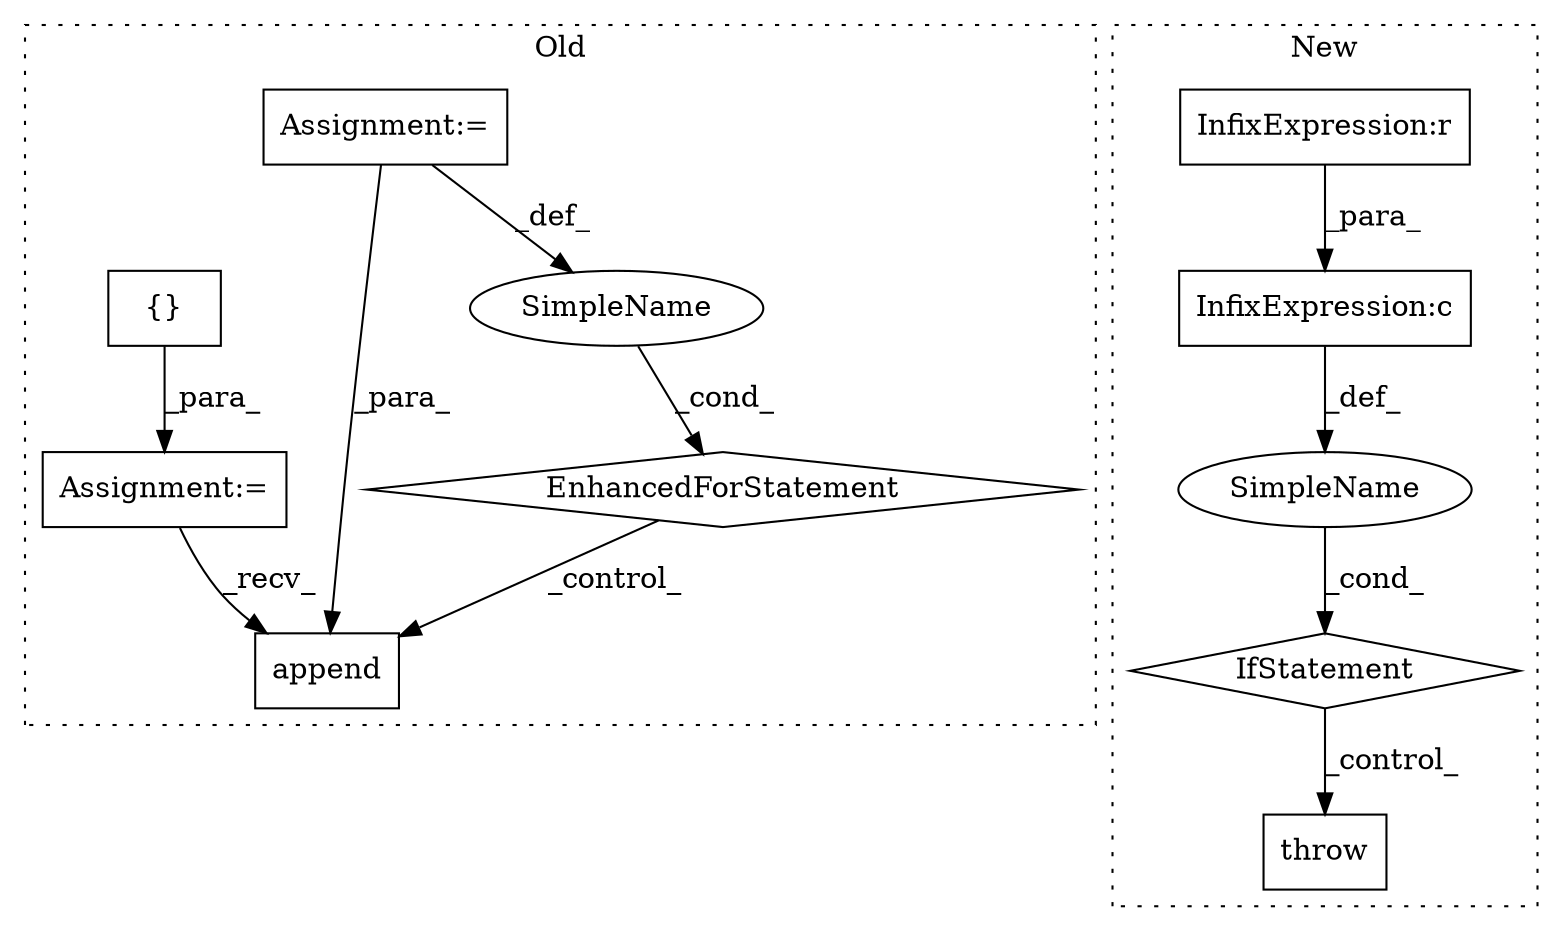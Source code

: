 digraph G {
subgraph cluster0 {
1 [label="append" a="32" s="17722,17759" l="7,1" shape="box"];
5 [label="Assignment:=" a="7" s="17617,17700" l="61,2" shape="box"];
6 [label="EnhancedForStatement" a="70" s="17617,17700" l="61,2" shape="diamond"];
7 [label="{}" a="4" s="17516" l="2" shape="box"];
9 [label="SimpleName" a="42" s="17682" l="4" shape="ellipse"];
11 [label="Assignment:=" a="7" s="17506" l="1" shape="box"];
label = "Old";
style="dotted";
}
subgraph cluster1 {
2 [label="throw" a="53" s="17689" l="6" shape="box"];
3 [label="IfStatement" a="25" s="17461,17500" l="4,2" shape="diamond"];
4 [label="SimpleName" a="42" s="" l="" shape="ellipse"];
8 [label="InfixExpression:c" a="27" s="17480" l="4" shape="box"];
10 [label="InfixExpression:r" a="27" s="17495" l="3" shape="box"];
label = "New";
style="dotted";
}
3 -> 2 [label="_control_"];
4 -> 3 [label="_cond_"];
5 -> 1 [label="_para_"];
5 -> 9 [label="_def_"];
6 -> 1 [label="_control_"];
7 -> 11 [label="_para_"];
8 -> 4 [label="_def_"];
9 -> 6 [label="_cond_"];
10 -> 8 [label="_para_"];
11 -> 1 [label="_recv_"];
}